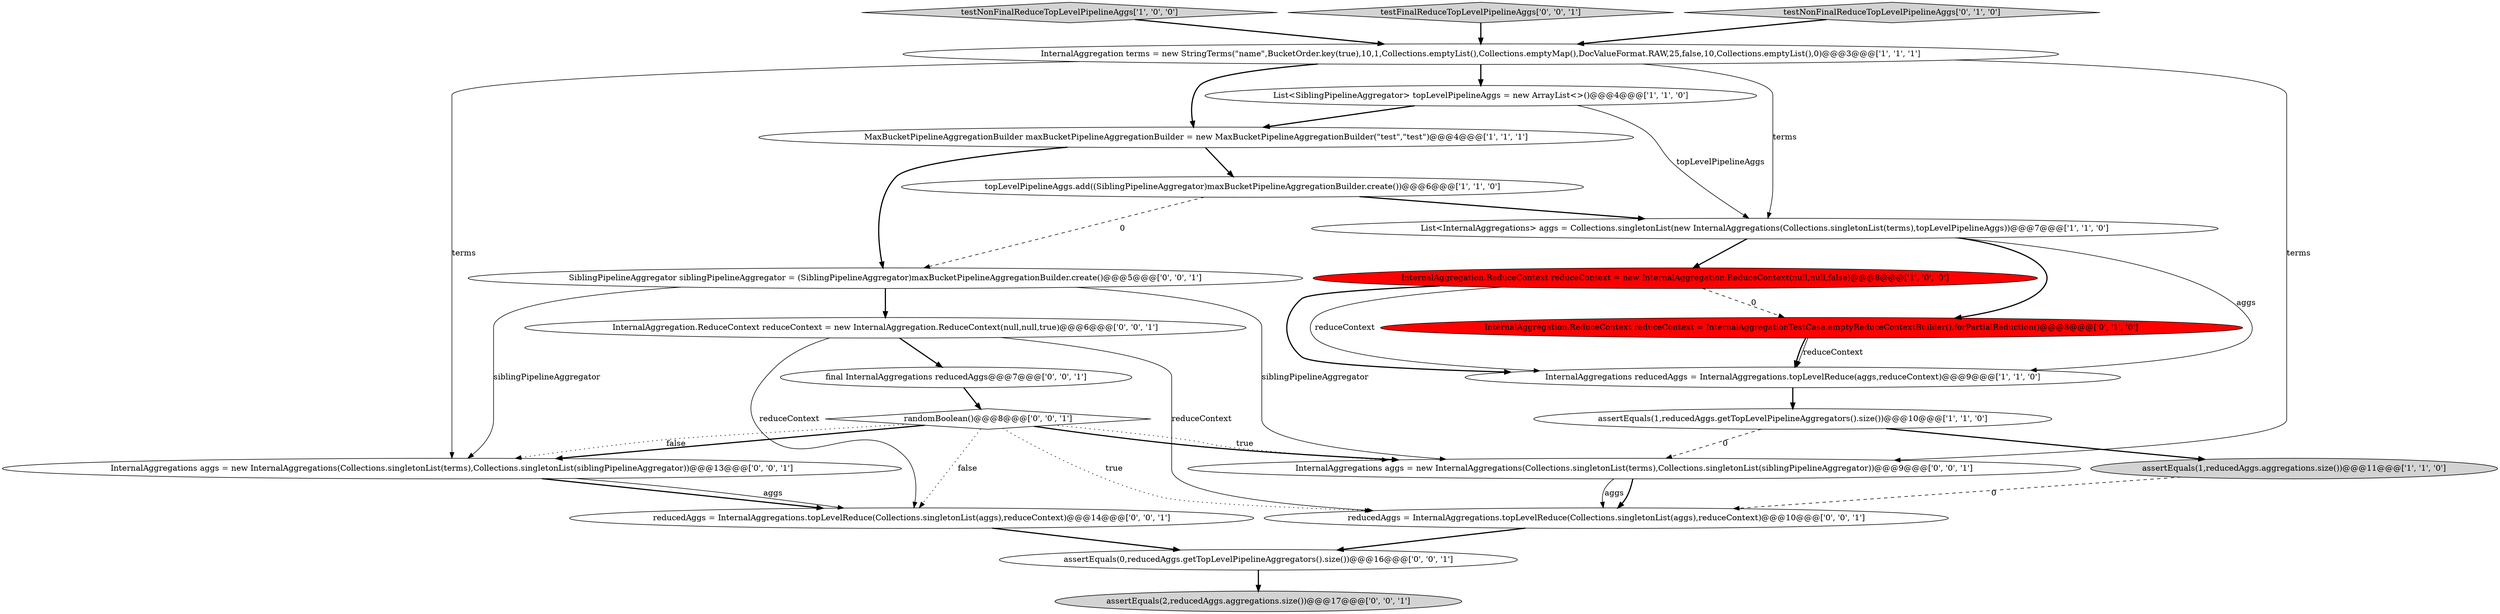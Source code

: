 digraph {
19 [style = filled, label = "InternalAggregations aggs = new InternalAggregations(Collections.singletonList(terms),Collections.singletonList(siblingPipelineAggregator))@@@9@@@['0', '0', '1']", fillcolor = white, shape = ellipse image = "AAA0AAABBB3BBB"];
12 [style = filled, label = "reducedAggs = InternalAggregations.topLevelReduce(Collections.singletonList(aggs),reduceContext)@@@10@@@['0', '0', '1']", fillcolor = white, shape = ellipse image = "AAA0AAABBB3BBB"];
17 [style = filled, label = "SiblingPipelineAggregator siblingPipelineAggregator = (SiblingPipelineAggregator)maxBucketPipelineAggregationBuilder.create()@@@5@@@['0', '0', '1']", fillcolor = white, shape = ellipse image = "AAA0AAABBB3BBB"];
4 [style = filled, label = "testNonFinalReduceTopLevelPipelineAggs['1', '0', '0']", fillcolor = lightgray, shape = diamond image = "AAA0AAABBB1BBB"];
15 [style = filled, label = "final InternalAggregations reducedAggs@@@7@@@['0', '0', '1']", fillcolor = white, shape = ellipse image = "AAA0AAABBB3BBB"];
13 [style = filled, label = "testFinalReduceTopLevelPipelineAggs['0', '0', '1']", fillcolor = lightgray, shape = diamond image = "AAA0AAABBB3BBB"];
2 [style = filled, label = "InternalAggregation.ReduceContext reduceContext = new InternalAggregation.ReduceContext(null,null,false)@@@8@@@['1', '0', '0']", fillcolor = red, shape = ellipse image = "AAA1AAABBB1BBB"];
20 [style = filled, label = "assertEquals(2,reducedAggs.aggregations.size())@@@17@@@['0', '0', '1']", fillcolor = lightgray, shape = ellipse image = "AAA0AAABBB3BBB"];
0 [style = filled, label = "assertEquals(1,reducedAggs.aggregations.size())@@@11@@@['1', '1', '0']", fillcolor = lightgray, shape = ellipse image = "AAA0AAABBB1BBB"];
10 [style = filled, label = "InternalAggregation.ReduceContext reduceContext = InternalAggregationTestCase.emptyReduceContextBuilder().forPartialReduction()@@@8@@@['0', '1', '0']", fillcolor = red, shape = ellipse image = "AAA1AAABBB2BBB"];
14 [style = filled, label = "InternalAggregations aggs = new InternalAggregations(Collections.singletonList(terms),Collections.singletonList(siblingPipelineAggregator))@@@13@@@['0', '0', '1']", fillcolor = white, shape = ellipse image = "AAA0AAABBB3BBB"];
8 [style = filled, label = "assertEquals(1,reducedAggs.getTopLevelPipelineAggregators().size())@@@10@@@['1', '1', '0']", fillcolor = white, shape = ellipse image = "AAA0AAABBB1BBB"];
3 [style = filled, label = "InternalAggregations reducedAggs = InternalAggregations.topLevelReduce(aggs,reduceContext)@@@9@@@['1', '1', '0']", fillcolor = white, shape = ellipse image = "AAA0AAABBB1BBB"];
5 [style = filled, label = "MaxBucketPipelineAggregationBuilder maxBucketPipelineAggregationBuilder = new MaxBucketPipelineAggregationBuilder(\"test\",\"test\")@@@4@@@['1', '1', '1']", fillcolor = white, shape = ellipse image = "AAA0AAABBB1BBB"];
7 [style = filled, label = "List<InternalAggregations> aggs = Collections.singletonList(new InternalAggregations(Collections.singletonList(terms),topLevelPipelineAggs))@@@7@@@['1', '1', '0']", fillcolor = white, shape = ellipse image = "AAA0AAABBB1BBB"];
9 [style = filled, label = "InternalAggregation terms = new StringTerms(\"name\",BucketOrder.key(true),10,1,Collections.emptyList(),Collections.emptyMap(),DocValueFormat.RAW,25,false,10,Collections.emptyList(),0)@@@3@@@['1', '1', '1']", fillcolor = white, shape = ellipse image = "AAA0AAABBB1BBB"];
18 [style = filled, label = "randomBoolean()@@@8@@@['0', '0', '1']", fillcolor = white, shape = diamond image = "AAA0AAABBB3BBB"];
1 [style = filled, label = "List<SiblingPipelineAggregator> topLevelPipelineAggs = new ArrayList<>()@@@4@@@['1', '1', '0']", fillcolor = white, shape = ellipse image = "AAA0AAABBB1BBB"];
11 [style = filled, label = "testNonFinalReduceTopLevelPipelineAggs['0', '1', '0']", fillcolor = lightgray, shape = diamond image = "AAA0AAABBB2BBB"];
6 [style = filled, label = "topLevelPipelineAggs.add((SiblingPipelineAggregator)maxBucketPipelineAggregationBuilder.create())@@@6@@@['1', '1', '0']", fillcolor = white, shape = ellipse image = "AAA0AAABBB1BBB"];
16 [style = filled, label = "assertEquals(0,reducedAggs.getTopLevelPipelineAggregators().size())@@@16@@@['0', '0', '1']", fillcolor = white, shape = ellipse image = "AAA0AAABBB3BBB"];
21 [style = filled, label = "InternalAggregation.ReduceContext reduceContext = new InternalAggregation.ReduceContext(null,null,true)@@@6@@@['0', '0', '1']", fillcolor = white, shape = ellipse image = "AAA0AAABBB3BBB"];
22 [style = filled, label = "reducedAggs = InternalAggregations.topLevelReduce(Collections.singletonList(aggs),reduceContext)@@@14@@@['0', '0', '1']", fillcolor = white, shape = ellipse image = "AAA0AAABBB3BBB"];
1->5 [style = bold, label=""];
4->9 [style = bold, label=""];
8->19 [style = dashed, label="0"];
21->22 [style = solid, label="reduceContext"];
19->12 [style = bold, label=""];
7->10 [style = bold, label=""];
22->16 [style = bold, label=""];
21->15 [style = bold, label=""];
2->3 [style = bold, label=""];
9->14 [style = solid, label="terms"];
7->3 [style = solid, label="aggs"];
14->22 [style = bold, label=""];
18->19 [style = bold, label=""];
18->19 [style = dotted, label="true"];
10->3 [style = bold, label=""];
6->17 [style = dashed, label="0"];
18->22 [style = dotted, label="false"];
12->16 [style = bold, label=""];
14->22 [style = solid, label="aggs"];
0->12 [style = dashed, label="0"];
11->9 [style = bold, label=""];
5->17 [style = bold, label=""];
15->18 [style = bold, label=""];
9->19 [style = solid, label="terms"];
2->10 [style = dashed, label="0"];
8->0 [style = bold, label=""];
18->12 [style = dotted, label="true"];
5->6 [style = bold, label=""];
17->14 [style = solid, label="siblingPipelineAggregator"];
2->3 [style = solid, label="reduceContext"];
7->2 [style = bold, label=""];
3->8 [style = bold, label=""];
10->3 [style = solid, label="reduceContext"];
1->7 [style = solid, label="topLevelPipelineAggs"];
9->5 [style = bold, label=""];
17->19 [style = solid, label="siblingPipelineAggregator"];
21->12 [style = solid, label="reduceContext"];
13->9 [style = bold, label=""];
6->7 [style = bold, label=""];
9->1 [style = bold, label=""];
16->20 [style = bold, label=""];
17->21 [style = bold, label=""];
18->14 [style = bold, label=""];
9->7 [style = solid, label="terms"];
18->14 [style = dotted, label="false"];
19->12 [style = solid, label="aggs"];
}
